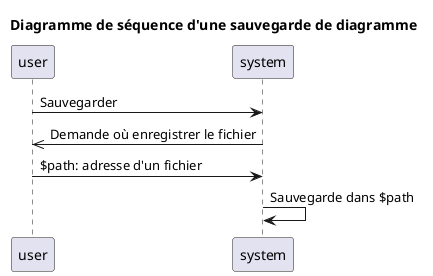 @startuml
title Diagramme de séquence d'une sauvegarde de diagramme
	
	user -> system : Sauvegarder
	system ->> user : Demande où enregistrer le fichier
	user -> system : $path: adresse d'un fichier
	system -> system : Sauvegarde dans $path

@enduml